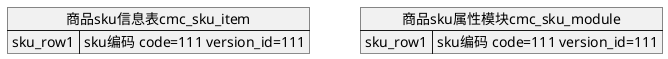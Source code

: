 @startuml
map 商品sku信息表cmc_sku_item {
 sku_row1 => sku编码 code=111 version_id=111
}

map 商品sku属性模块cmc_sku_module {
 sku_row1 => sku编码 code=111 version_id=111
}
@enduml


sudo port install graphviz